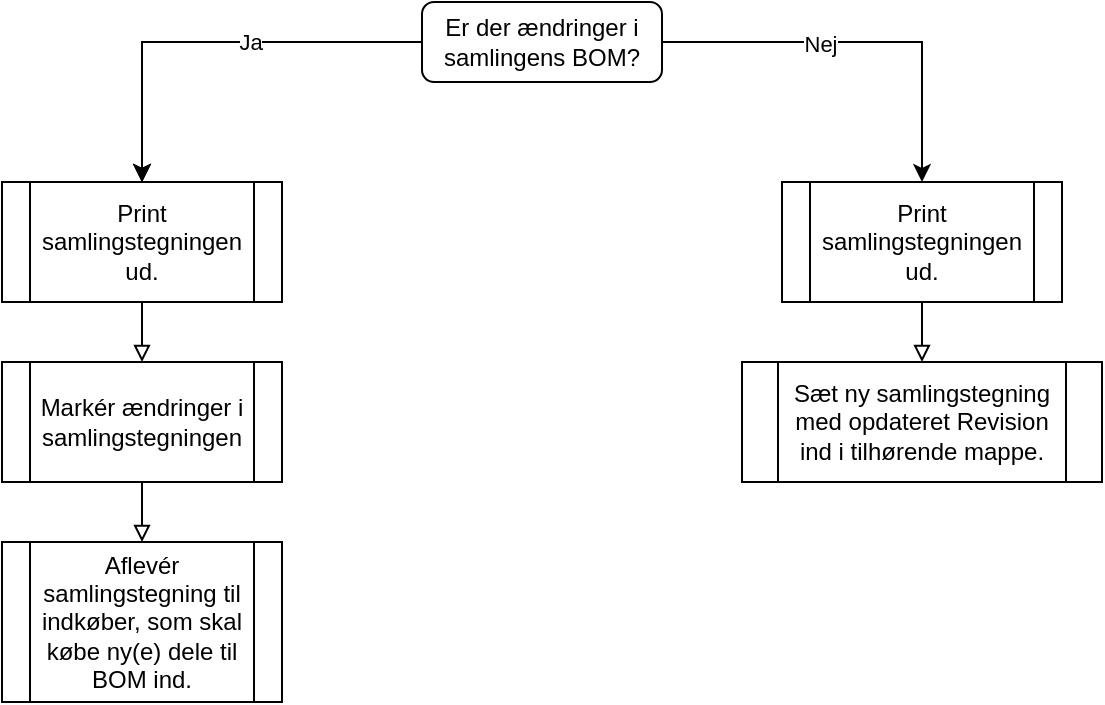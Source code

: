 <mxfile version="20.5.1" type="github">
  <diagram id="C5RBs43oDa-KdzZeNtuy" name="Page-1">
    <mxGraphModel dx="1221" dy="644" grid="1" gridSize="10" guides="1" tooltips="1" connect="1" arrows="1" fold="1" page="1" pageScale="1" pageWidth="827" pageHeight="1169" math="0" shadow="0">
      <root>
        <mxCell id="WIyWlLk6GJQsqaUBKTNV-0" />
        <mxCell id="WIyWlLk6GJQsqaUBKTNV-1" parent="WIyWlLk6GJQsqaUBKTNV-0" />
        <mxCell id="WIyWlLk6GJQsqaUBKTNV-3" value="Er der ændringer i samlingens BOM?" style="rounded=1;whiteSpace=wrap;html=1;fontSize=12;glass=0;strokeWidth=1;shadow=0;" parent="WIyWlLk6GJQsqaUBKTNV-1" vertex="1">
          <mxGeometry x="310" y="70" width="120" height="40" as="geometry" />
        </mxCell>
        <mxCell id="JVJ92D2O6QBa2TmLr37y-20" value="" style="edgeStyle=orthogonalEdgeStyle;rounded=0;orthogonalLoop=1;jettySize=auto;html=1;endArrow=block;endFill=0;" edge="1" parent="WIyWlLk6GJQsqaUBKTNV-1" source="JVJ92D2O6QBa2TmLr37y-7" target="JVJ92D2O6QBa2TmLr37y-9">
          <mxGeometry relative="1" as="geometry" />
        </mxCell>
        <mxCell id="JVJ92D2O6QBa2TmLr37y-7" value="Print samlingstegningen ud." style="shape=process;whiteSpace=wrap;html=1;backgroundOutline=1;" vertex="1" parent="WIyWlLk6GJQsqaUBKTNV-1">
          <mxGeometry x="100" y="160" width="140" height="60" as="geometry" />
        </mxCell>
        <mxCell id="JVJ92D2O6QBa2TmLr37y-22" value="" style="edgeStyle=orthogonalEdgeStyle;rounded=0;orthogonalLoop=1;jettySize=auto;html=1;endArrow=block;endFill=0;" edge="1" parent="WIyWlLk6GJQsqaUBKTNV-1" source="JVJ92D2O6QBa2TmLr37y-9" target="JVJ92D2O6QBa2TmLr37y-21">
          <mxGeometry relative="1" as="geometry" />
        </mxCell>
        <mxCell id="JVJ92D2O6QBa2TmLr37y-9" value="Markér ændringer i samlingstegningen" style="shape=process;whiteSpace=wrap;html=1;backgroundOutline=1;" vertex="1" parent="WIyWlLk6GJQsqaUBKTNV-1">
          <mxGeometry x="100" y="250" width="140" height="60" as="geometry" />
        </mxCell>
        <mxCell id="JVJ92D2O6QBa2TmLr37y-12" value="" style="edgeStyle=segmentEdgeStyle;endArrow=classic;html=1;rounded=0;exitX=0;exitY=0.5;exitDx=0;exitDy=0;entryX=0.5;entryY=0;entryDx=0;entryDy=0;" edge="1" parent="WIyWlLk6GJQsqaUBKTNV-1" source="WIyWlLk6GJQsqaUBKTNV-3" target="JVJ92D2O6QBa2TmLr37y-7">
          <mxGeometry width="50" height="50" relative="1" as="geometry">
            <mxPoint x="210" y="220" as="sourcePoint" />
            <mxPoint x="260" y="170" as="targetPoint" />
            <Array as="points">
              <mxPoint x="170" y="90" />
            </Array>
          </mxGeometry>
        </mxCell>
        <mxCell id="JVJ92D2O6QBa2TmLr37y-13" value="Ja" style="edgeLabel;html=1;align=center;verticalAlign=middle;resizable=0;points=[];" vertex="1" connectable="0" parent="JVJ92D2O6QBa2TmLr37y-12">
          <mxGeometry x="-0.177" relative="1" as="geometry">
            <mxPoint as="offset" />
          </mxGeometry>
        </mxCell>
        <mxCell id="JVJ92D2O6QBa2TmLr37y-14" value="" style="edgeStyle=segmentEdgeStyle;endArrow=classic;html=1;rounded=0;exitX=0;exitY=0.5;exitDx=0;exitDy=0;entryX=0.5;entryY=0;entryDx=0;entryDy=0;" edge="1" parent="WIyWlLk6GJQsqaUBKTNV-1" source="WIyWlLk6GJQsqaUBKTNV-3" target="JVJ92D2O6QBa2TmLr37y-7">
          <mxGeometry width="50" height="50" relative="1" as="geometry">
            <mxPoint x="310" y="90" as="sourcePoint" />
            <mxPoint x="170" y="160" as="targetPoint" />
            <Array as="points">
              <mxPoint x="170" y="90" />
            </Array>
          </mxGeometry>
        </mxCell>
        <mxCell id="JVJ92D2O6QBa2TmLr37y-15" value="Ja" style="edgeLabel;html=1;align=center;verticalAlign=middle;resizable=0;points=[];" vertex="1" connectable="0" parent="JVJ92D2O6QBa2TmLr37y-14">
          <mxGeometry x="-0.177" relative="1" as="geometry">
            <mxPoint as="offset" />
          </mxGeometry>
        </mxCell>
        <mxCell id="JVJ92D2O6QBa2TmLr37y-16" value="" style="edgeStyle=segmentEdgeStyle;endArrow=classic;html=1;rounded=0;exitX=0;exitY=0.5;exitDx=0;exitDy=0;entryX=0.5;entryY=0;entryDx=0;entryDy=0;" edge="1" parent="WIyWlLk6GJQsqaUBKTNV-1" source="WIyWlLk6GJQsqaUBKTNV-3" target="JVJ92D2O6QBa2TmLr37y-7">
          <mxGeometry width="50" height="50" relative="1" as="geometry">
            <mxPoint x="310" y="90" as="sourcePoint" />
            <mxPoint x="170" y="160" as="targetPoint" />
            <Array as="points">
              <mxPoint x="170" y="90" />
            </Array>
          </mxGeometry>
        </mxCell>
        <mxCell id="JVJ92D2O6QBa2TmLr37y-17" value="Ja" style="edgeLabel;html=1;align=center;verticalAlign=middle;resizable=0;points=[];" vertex="1" connectable="0" parent="JVJ92D2O6QBa2TmLr37y-16">
          <mxGeometry x="-0.177" relative="1" as="geometry">
            <mxPoint as="offset" />
          </mxGeometry>
        </mxCell>
        <mxCell id="JVJ92D2O6QBa2TmLr37y-18" value="" style="edgeStyle=segmentEdgeStyle;endArrow=classic;html=1;rounded=0;exitX=1;exitY=0.5;exitDx=0;exitDy=0;entryX=0.5;entryY=0;entryDx=0;entryDy=0;" edge="1" parent="WIyWlLk6GJQsqaUBKTNV-1" source="WIyWlLk6GJQsqaUBKTNV-3" target="JVJ92D2O6QBa2TmLr37y-23">
          <mxGeometry width="50" height="50" relative="1" as="geometry">
            <mxPoint x="500" y="140" as="sourcePoint" />
            <mxPoint x="560" y="150" as="targetPoint" />
          </mxGeometry>
        </mxCell>
        <mxCell id="JVJ92D2O6QBa2TmLr37y-19" value="Nej" style="edgeLabel;html=1;align=center;verticalAlign=middle;resizable=0;points=[];" vertex="1" connectable="0" parent="JVJ92D2O6QBa2TmLr37y-18">
          <mxGeometry x="-0.213" y="-1" relative="1" as="geometry">
            <mxPoint as="offset" />
          </mxGeometry>
        </mxCell>
        <mxCell id="JVJ92D2O6QBa2TmLr37y-21" value="Aflevér samlingstegning til indkøber, som skal købe ny(e) dele til BOM ind." style="shape=process;whiteSpace=wrap;html=1;backgroundOutline=1;" vertex="1" parent="WIyWlLk6GJQsqaUBKTNV-1">
          <mxGeometry x="100" y="340" width="140" height="80" as="geometry" />
        </mxCell>
        <mxCell id="JVJ92D2O6QBa2TmLr37y-25" value="" style="edgeStyle=orthogonalEdgeStyle;rounded=0;orthogonalLoop=1;jettySize=auto;html=1;endArrow=block;endFill=0;" edge="1" parent="WIyWlLk6GJQsqaUBKTNV-1" source="JVJ92D2O6QBa2TmLr37y-23" target="JVJ92D2O6QBa2TmLr37y-24">
          <mxGeometry relative="1" as="geometry" />
        </mxCell>
        <mxCell id="JVJ92D2O6QBa2TmLr37y-23" value="Print samlingstegningen ud." style="shape=process;whiteSpace=wrap;html=1;backgroundOutline=1;" vertex="1" parent="WIyWlLk6GJQsqaUBKTNV-1">
          <mxGeometry x="490" y="160" width="140" height="60" as="geometry" />
        </mxCell>
        <mxCell id="JVJ92D2O6QBa2TmLr37y-24" value="Sæt ny samlingstegning med opdateret Revision ind i tilhørende mappe." style="shape=process;whiteSpace=wrap;html=1;backgroundOutline=1;" vertex="1" parent="WIyWlLk6GJQsqaUBKTNV-1">
          <mxGeometry x="470" y="250" width="180" height="60" as="geometry" />
        </mxCell>
      </root>
    </mxGraphModel>
  </diagram>
</mxfile>
